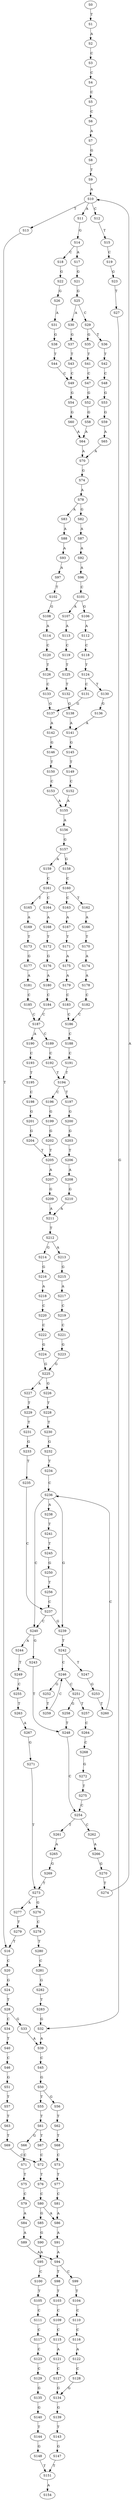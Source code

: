 strict digraph  {
	S0 -> S1 [ label = T ];
	S1 -> S2 [ label = A ];
	S2 -> S3 [ label = C ];
	S3 -> S4 [ label = C ];
	S4 -> S5 [ label = C ];
	S5 -> S6 [ label = C ];
	S6 -> S7 [ label = A ];
	S7 -> S8 [ label = G ];
	S8 -> S9 [ label = T ];
	S9 -> S10 [ label = A ];
	S10 -> S11 [ label = A ];
	S10 -> S12 [ label = C ];
	S10 -> S13 [ label = T ];
	S11 -> S14 [ label = G ];
	S12 -> S15 [ label = T ];
	S13 -> S16 [ label = T ];
	S14 -> S17 [ label = A ];
	S14 -> S18 [ label = C ];
	S15 -> S19 [ label = C ];
	S16 -> S20 [ label = C ];
	S17 -> S21 [ label = G ];
	S18 -> S22 [ label = G ];
	S19 -> S23 [ label = G ];
	S20 -> S24 [ label = G ];
	S21 -> S25 [ label = G ];
	S22 -> S26 [ label = G ];
	S23 -> S27 [ label = T ];
	S24 -> S28 [ label = T ];
	S25 -> S29 [ label = C ];
	S25 -> S30 [ label = A ];
	S26 -> S31 [ label = A ];
	S27 -> S32 [ label = G ];
	S28 -> S33 [ label = G ];
	S28 -> S34 [ label = C ];
	S29 -> S35 [ label = G ];
	S29 -> S36 [ label = T ];
	S30 -> S37 [ label = G ];
	S31 -> S38 [ label = G ];
	S32 -> S39 [ label = A ];
	S33 -> S39 [ label = A ];
	S34 -> S40 [ label = T ];
	S35 -> S41 [ label = T ];
	S36 -> S42 [ label = T ];
	S37 -> S43 [ label = T ];
	S38 -> S44 [ label = T ];
	S39 -> S45 [ label = C ];
	S40 -> S46 [ label = C ];
	S41 -> S47 [ label = C ];
	S42 -> S48 [ label = C ];
	S43 -> S49 [ label = C ];
	S44 -> S49 [ label = C ];
	S45 -> S50 [ label = G ];
	S46 -> S51 [ label = G ];
	S47 -> S52 [ label = G ];
	S48 -> S53 [ label = G ];
	S49 -> S54 [ label = G ];
	S50 -> S55 [ label = T ];
	S50 -> S56 [ label = G ];
	S51 -> S57 [ label = T ];
	S52 -> S58 [ label = G ];
	S53 -> S59 [ label = G ];
	S54 -> S60 [ label = G ];
	S55 -> S61 [ label = T ];
	S56 -> S62 [ label = T ];
	S57 -> S63 [ label = T ];
	S58 -> S64 [ label = A ];
	S59 -> S65 [ label = A ];
	S60 -> S64 [ label = A ];
	S61 -> S66 [ label = G ];
	S61 -> S67 [ label = T ];
	S62 -> S68 [ label = T ];
	S63 -> S69 [ label = T ];
	S64 -> S70 [ label = A ];
	S65 -> S70 [ label = A ];
	S66 -> S71 [ label = C ];
	S67 -> S72 [ label = C ];
	S68 -> S73 [ label = C ];
	S69 -> S72 [ label = C ];
	S70 -> S74 [ label = G ];
	S71 -> S75 [ label = T ];
	S72 -> S76 [ label = T ];
	S73 -> S77 [ label = T ];
	S74 -> S78 [ label = A ];
	S75 -> S79 [ label = C ];
	S76 -> S80 [ label = C ];
	S77 -> S81 [ label = C ];
	S78 -> S82 [ label = G ];
	S78 -> S83 [ label = A ];
	S79 -> S84 [ label = A ];
	S80 -> S85 [ label = G ];
	S80 -> S86 [ label = A ];
	S81 -> S86 [ label = A ];
	S82 -> S87 [ label = A ];
	S83 -> S88 [ label = A ];
	S84 -> S89 [ label = A ];
	S85 -> S90 [ label = G ];
	S86 -> S91 [ label = A ];
	S87 -> S92 [ label = A ];
	S88 -> S93 [ label = A ];
	S89 -> S94 [ label = A ];
	S90 -> S95 [ label = A ];
	S91 -> S94 [ label = A ];
	S92 -> S96 [ label = A ];
	S93 -> S97 [ label = A ];
	S94 -> S98 [ label = T ];
	S94 -> S99 [ label = C ];
	S95 -> S100 [ label = C ];
	S96 -> S101 [ label = C ];
	S97 -> S102 [ label = T ];
	S98 -> S103 [ label = T ];
	S99 -> S104 [ label = T ];
	S100 -> S105 [ label = T ];
	S101 -> S106 [ label = G ];
	S101 -> S107 [ label = A ];
	S102 -> S108 [ label = G ];
	S103 -> S109 [ label = C ];
	S104 -> S110 [ label = C ];
	S105 -> S111 [ label = C ];
	S106 -> S112 [ label = A ];
	S107 -> S113 [ label = A ];
	S108 -> S114 [ label = A ];
	S109 -> S115 [ label = C ];
	S110 -> S116 [ label = C ];
	S111 -> S117 [ label = C ];
	S112 -> S118 [ label = C ];
	S113 -> S119 [ label = C ];
	S114 -> S120 [ label = C ];
	S115 -> S121 [ label = A ];
	S116 -> S122 [ label = A ];
	S117 -> S123 [ label = C ];
	S118 -> S124 [ label = T ];
	S119 -> S125 [ label = T ];
	S120 -> S126 [ label = T ];
	S121 -> S127 [ label = C ];
	S122 -> S128 [ label = C ];
	S123 -> S129 [ label = C ];
	S124 -> S130 [ label = T ];
	S124 -> S131 [ label = C ];
	S125 -> S132 [ label = T ];
	S126 -> S133 [ label = C ];
	S127 -> S134 [ label = G ];
	S128 -> S134 [ label = G ];
	S129 -> S135 [ label = G ];
	S130 -> S136 [ label = G ];
	S131 -> S137 [ label = G ];
	S132 -> S138 [ label = G ];
	S133 -> S137 [ label = G ];
	S134 -> S139 [ label = G ];
	S135 -> S140 [ label = G ];
	S136 -> S141 [ label = A ];
	S137 -> S142 [ label = A ];
	S138 -> S141 [ label = A ];
	S139 -> S143 [ label = T ];
	S140 -> S144 [ label = T ];
	S141 -> S145 [ label = G ];
	S142 -> S146 [ label = G ];
	S143 -> S147 [ label = G ];
	S144 -> S148 [ label = G ];
	S145 -> S149 [ label = T ];
	S146 -> S150 [ label = T ];
	S147 -> S151 [ label = T ];
	S148 -> S151 [ label = T ];
	S149 -> S152 [ label = C ];
	S150 -> S153 [ label = C ];
	S151 -> S154 [ label = A ];
	S152 -> S155 [ label = A ];
	S153 -> S155 [ label = A ];
	S155 -> S156 [ label = A ];
	S156 -> S157 [ label = G ];
	S157 -> S158 [ label = G ];
	S157 -> S159 [ label = A ];
	S158 -> S160 [ label = C ];
	S159 -> S161 [ label = C ];
	S160 -> S162 [ label = T ];
	S160 -> S163 [ label = C ];
	S161 -> S164 [ label = C ];
	S161 -> S165 [ label = T ];
	S162 -> S166 [ label = A ];
	S163 -> S167 [ label = A ];
	S164 -> S168 [ label = A ];
	S165 -> S169 [ label = A ];
	S166 -> S170 [ label = T ];
	S167 -> S171 [ label = T ];
	S168 -> S172 [ label = T ];
	S169 -> S173 [ label = T ];
	S170 -> S174 [ label = A ];
	S171 -> S175 [ label = A ];
	S172 -> S176 [ label = G ];
	S173 -> S177 [ label = G ];
	S174 -> S178 [ label = A ];
	S175 -> S179 [ label = A ];
	S176 -> S180 [ label = A ];
	S177 -> S181 [ label = A ];
	S178 -> S182 [ label = C ];
	S179 -> S183 [ label = C ];
	S180 -> S184 [ label = C ];
	S181 -> S185 [ label = C ];
	S182 -> S186 [ label = C ];
	S183 -> S186 [ label = C ];
	S184 -> S187 [ label = C ];
	S185 -> S187 [ label = C ];
	S186 -> S188 [ label = C ];
	S187 -> S189 [ label = C ];
	S187 -> S190 [ label = A ];
	S188 -> S191 [ label = C ];
	S189 -> S192 [ label = C ];
	S190 -> S193 [ label = C ];
	S191 -> S194 [ label = T ];
	S192 -> S194 [ label = T ];
	S193 -> S195 [ label = T ];
	S194 -> S196 [ label = C ];
	S194 -> S197 [ label = T ];
	S195 -> S198 [ label = C ];
	S196 -> S199 [ label = G ];
	S197 -> S200 [ label = G ];
	S198 -> S201 [ label = G ];
	S199 -> S202 [ label = G ];
	S200 -> S203 [ label = G ];
	S201 -> S204 [ label = G ];
	S202 -> S205 [ label = T ];
	S203 -> S206 [ label = T ];
	S204 -> S205 [ label = T ];
	S205 -> S207 [ label = A ];
	S206 -> S208 [ label = A ];
	S207 -> S209 [ label = G ];
	S208 -> S210 [ label = G ];
	S209 -> S211 [ label = A ];
	S210 -> S211 [ label = A ];
	S211 -> S212 [ label = T ];
	S212 -> S213 [ label = A ];
	S212 -> S214 [ label = G ];
	S213 -> S215 [ label = G ];
	S214 -> S216 [ label = G ];
	S215 -> S217 [ label = A ];
	S216 -> S218 [ label = A ];
	S217 -> S219 [ label = C ];
	S218 -> S220 [ label = C ];
	S219 -> S221 [ label = C ];
	S220 -> S222 [ label = C ];
	S221 -> S223 [ label = G ];
	S222 -> S224 [ label = G ];
	S223 -> S225 [ label = G ];
	S224 -> S225 [ label = G ];
	S225 -> S226 [ label = G ];
	S225 -> S227 [ label = A ];
	S226 -> S228 [ label = T ];
	S227 -> S229 [ label = T ];
	S228 -> S230 [ label = T ];
	S229 -> S231 [ label = T ];
	S230 -> S232 [ label = G ];
	S231 -> S233 [ label = G ];
	S232 -> S234 [ label = T ];
	S233 -> S235 [ label = T ];
	S234 -> S236 [ label = C ];
	S235 -> S237 [ label = C ];
	S236 -> S238 [ label = A ];
	S236 -> S239 [ label = G ];
	S236 -> S240 [ label = C ];
	S237 -> S240 [ label = C ];
	S237 -> S239 [ label = G ];
	S238 -> S241 [ label = T ];
	S239 -> S242 [ label = T ];
	S240 -> S243 [ label = G ];
	S240 -> S244 [ label = A ];
	S241 -> S245 [ label = T ];
	S242 -> S246 [ label = C ];
	S242 -> S247 [ label = T ];
	S243 -> S248 [ label = T ];
	S244 -> S249 [ label = T ];
	S245 -> S250 [ label = G ];
	S246 -> S251 [ label = C ];
	S246 -> S252 [ label = G ];
	S247 -> S253 [ label = G ];
	S248 -> S254 [ label = C ];
	S249 -> S255 [ label = C ];
	S250 -> S256 [ label = T ];
	S251 -> S257 [ label = T ];
	S251 -> S258 [ label = G ];
	S252 -> S259 [ label = T ];
	S253 -> S260 [ label = T ];
	S254 -> S261 [ label = T ];
	S254 -> S262 [ label = C ];
	S255 -> S263 [ label = T ];
	S256 -> S237 [ label = C ];
	S257 -> S264 [ label = C ];
	S258 -> S248 [ label = T ];
	S259 -> S246 [ label = C ];
	S260 -> S236 [ label = C ];
	S261 -> S265 [ label = A ];
	S262 -> S266 [ label = A ];
	S263 -> S267 [ label = A ];
	S264 -> S268 [ label = C ];
	S265 -> S269 [ label = G ];
	S266 -> S270 [ label = G ];
	S267 -> S271 [ label = G ];
	S268 -> S272 [ label = G ];
	S269 -> S273 [ label = T ];
	S270 -> S274 [ label = T ];
	S271 -> S273 [ label = T ];
	S272 -> S275 [ label = T ];
	S273 -> S276 [ label = G ];
	S273 -> S277 [ label = A ];
	S274 -> S10 [ label = A ];
	S275 -> S254 [ label = C ];
	S276 -> S278 [ label = C ];
	S277 -> S279 [ label = T ];
	S278 -> S280 [ label = T ];
	S279 -> S16 [ label = T ];
	S280 -> S281 [ label = C ];
	S281 -> S282 [ label = G ];
	S282 -> S283 [ label = T ];
	S283 -> S32 [ label = G ];
}
